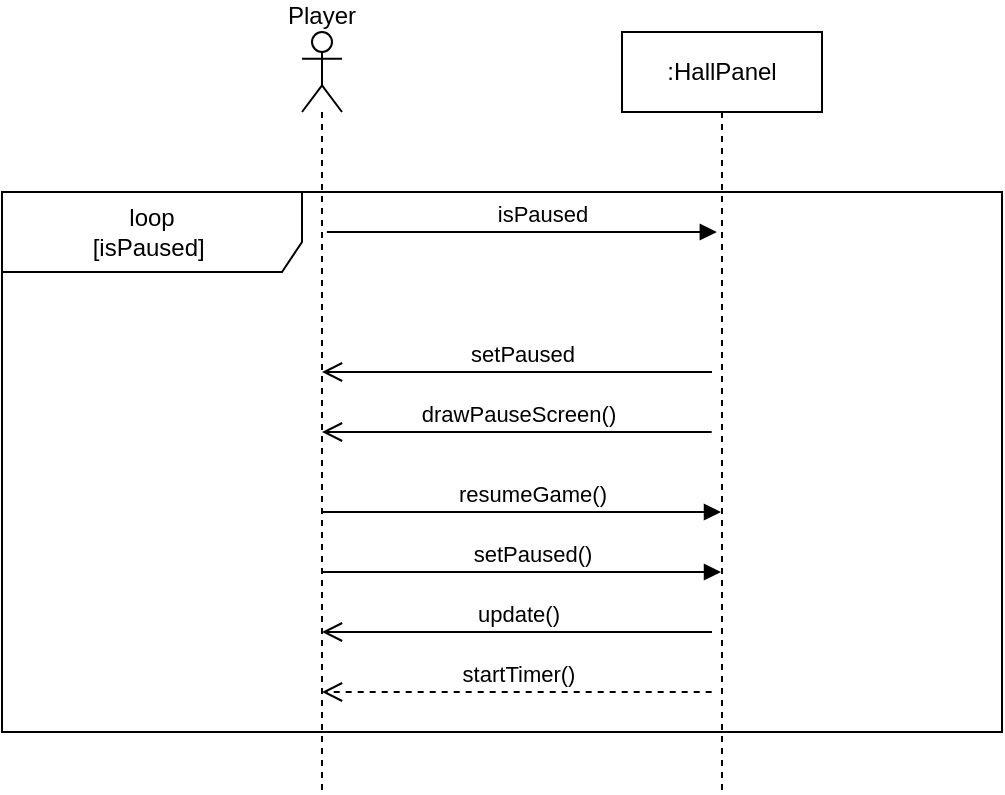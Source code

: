 <mxfile version="26.0.3">
  <diagram name="Page-1" id="2YBvvXClWsGukQMizWep">
    <mxGraphModel dx="738" dy="599" grid="1" gridSize="10" guides="1" tooltips="1" connect="1" arrows="1" fold="1" page="1" pageScale="1" pageWidth="850" pageHeight="1100" math="0" shadow="0">
      <root>
        <mxCell id="0" />
        <mxCell id="1" parent="0" />
        <mxCell id="w8CSzMCoYf56looinl33-1" value="Player&lt;div&gt;&lt;br&gt;&lt;/div&gt;&lt;div&gt;&lt;br&gt;&lt;/div&gt;&lt;div&gt;&lt;br&gt;&lt;/div&gt;&lt;div&gt;&lt;br&gt;&lt;/div&gt;" style="shape=umlLifeline;perimeter=lifelinePerimeter;whiteSpace=wrap;html=1;container=1;dropTarget=0;collapsible=0;recursiveResize=0;outlineConnect=0;portConstraint=eastwest;newEdgeStyle={&quot;curved&quot;:0,&quot;rounded&quot;:0};participant=umlActor;" parent="1" vertex="1">
          <mxGeometry x="180" y="130" width="20" height="380" as="geometry" />
        </mxCell>
        <mxCell id="w8CSzMCoYf56looinl33-2" value=":HallPanel" style="shape=umlLifeline;perimeter=lifelinePerimeter;whiteSpace=wrap;html=1;container=1;dropTarget=0;collapsible=0;recursiveResize=0;outlineConnect=0;portConstraint=eastwest;newEdgeStyle={&quot;curved&quot;:0,&quot;rounded&quot;:0};" parent="1" vertex="1">
          <mxGeometry x="340" y="130" width="100" height="380" as="geometry" />
        </mxCell>
        <mxCell id="w8CSzMCoYf56looinl33-3" value="setPaused" style="html=1;verticalAlign=bottom;endArrow=block;curved=0;rounded=0;" parent="1" edge="1">
          <mxGeometry x="0.001" y="-70" width="80" relative="1" as="geometry">
            <mxPoint x="192.42" y="230" as="sourcePoint" />
            <mxPoint x="387.42" y="230" as="targetPoint" />
            <mxPoint as="offset" />
          </mxGeometry>
        </mxCell>
        <mxCell id="w8CSzMCoYf56looinl33-9" value="isPaused" style="html=1;verticalAlign=bottom;endArrow=open;endSize=8;curved=0;rounded=0;" parent="1" edge="1">
          <mxGeometry x="-0.128" y="-70" relative="1" as="geometry">
            <mxPoint x="385" y="300" as="sourcePoint" />
            <mxPoint x="190" y="300" as="targetPoint" />
            <mxPoint as="offset" />
          </mxGeometry>
        </mxCell>
        <mxCell id="w8CSzMCoYf56looinl33-12" value="resumeGame()" style="html=1;verticalAlign=bottom;endArrow=block;curved=0;rounded=0;" parent="1" edge="1">
          <mxGeometry x="0.051" width="80" relative="1" as="geometry">
            <mxPoint x="190" y="370" as="sourcePoint" />
            <mxPoint x="389.5" y="370" as="targetPoint" />
            <mxPoint as="offset" />
          </mxGeometry>
        </mxCell>
        <mxCell id="w8CSzMCoYf56looinl33-13" value="setPaused()" style="html=1;verticalAlign=bottom;endArrow=block;curved=0;rounded=0;" parent="1" edge="1">
          <mxGeometry x="0.051" width="80" relative="1" as="geometry">
            <mxPoint x="190" y="400" as="sourcePoint" />
            <mxPoint x="389.5" y="400" as="targetPoint" />
            <mxPoint as="offset" />
          </mxGeometry>
        </mxCell>
        <mxCell id="w8CSzMCoYf56looinl33-14" value="update()" style="html=1;verticalAlign=bottom;endArrow=open;endSize=8;curved=0;rounded=0;" parent="1" edge="1">
          <mxGeometry x="0.0" relative="1" as="geometry">
            <mxPoint x="385" y="430" as="sourcePoint" />
            <mxPoint x="190" y="430" as="targetPoint" />
            <mxPoint as="offset" />
          </mxGeometry>
        </mxCell>
        <mxCell id="w8CSzMCoYf56looinl33-15" value="drawPauseScreen()" style="html=1;verticalAlign=bottom;endArrow=open;endSize=8;curved=0;rounded=0;" parent="1" edge="1">
          <mxGeometry x="-0.004" relative="1" as="geometry">
            <mxPoint x="384.84" y="330" as="sourcePoint" />
            <mxPoint x="189.995" y="330" as="targetPoint" />
            <Array as="points">
              <mxPoint x="299.84" y="330" />
            </Array>
            <mxPoint as="offset" />
          </mxGeometry>
        </mxCell>
        <mxCell id="w8CSzMCoYf56looinl33-16" value="startTimer()" style="html=1;verticalAlign=bottom;endArrow=open;dashed=1;endSize=8;curved=0;rounded=0;" parent="1" edge="1">
          <mxGeometry x="-0.004" relative="1" as="geometry">
            <mxPoint x="384.84" y="460" as="sourcePoint" />
            <mxPoint x="189.995" y="460" as="targetPoint" />
            <Array as="points">
              <mxPoint x="299.84" y="460" />
            </Array>
            <mxPoint as="offset" />
          </mxGeometry>
        </mxCell>
        <mxCell id="oo00-Y9CdjWJkuah9n3k-1" value="loop&lt;div&gt;[isPaused]&amp;nbsp;&lt;/div&gt;" style="shape=umlFrame;whiteSpace=wrap;html=1;pointerEvents=0;width=150;height=40;" parent="1" vertex="1">
          <mxGeometry x="30" y="210" width="500" height="270" as="geometry" />
        </mxCell>
      </root>
    </mxGraphModel>
  </diagram>
</mxfile>
